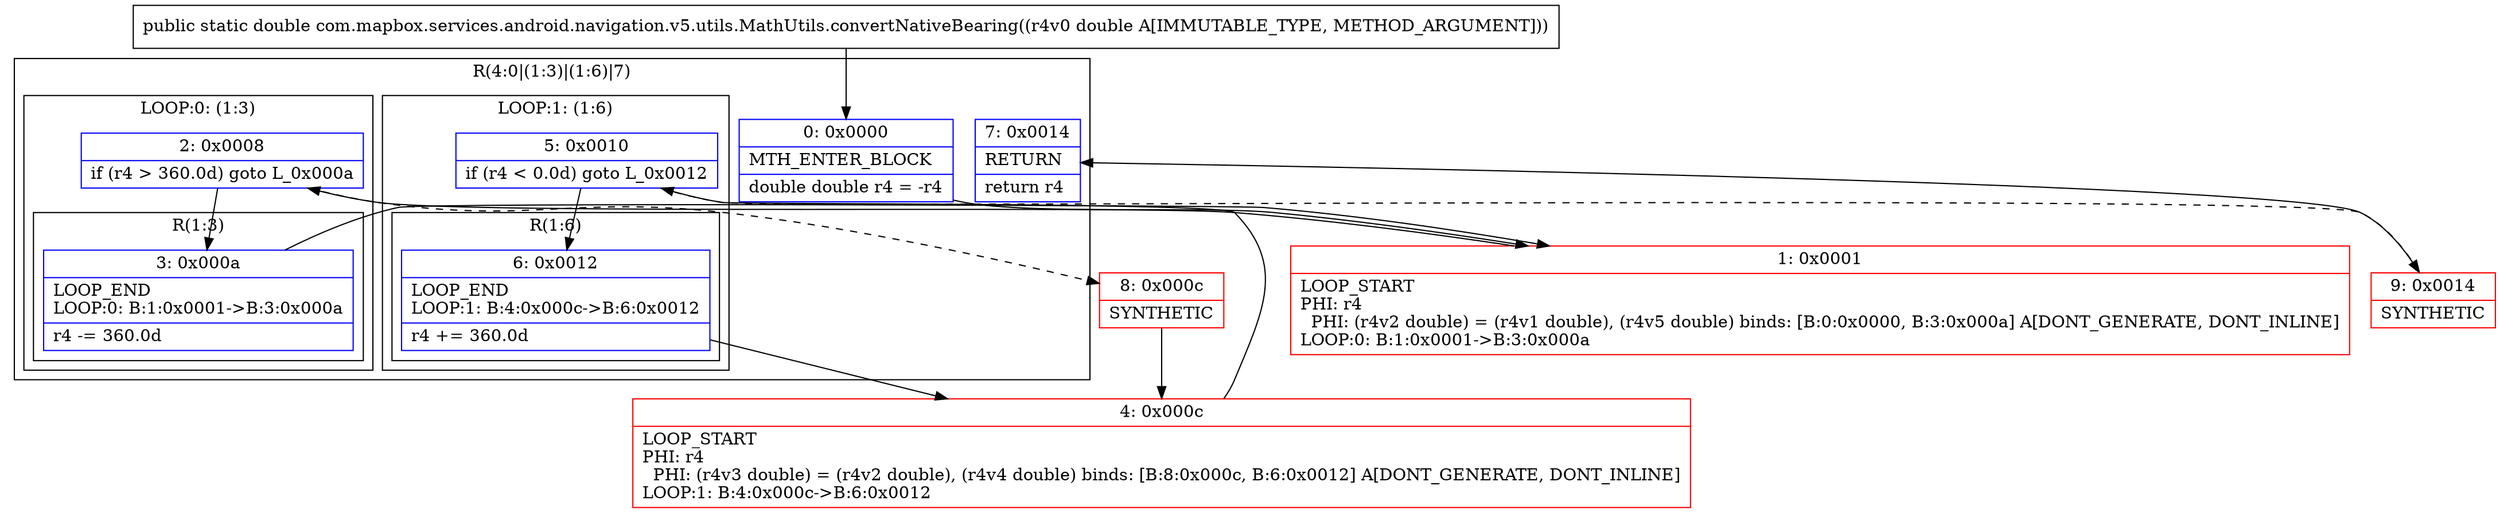 digraph "CFG forcom.mapbox.services.android.navigation.v5.utils.MathUtils.convertNativeBearing(D)D" {
subgraph cluster_Region_1302075144 {
label = "R(4:0|(1:3)|(1:6)|7)";
node [shape=record,color=blue];
Node_0 [shape=record,label="{0\:\ 0x0000|MTH_ENTER_BLOCK\l|double double r4 = \-r4\l}"];
subgraph cluster_LoopRegion_385137962 {
label = "LOOP:0: (1:3)";
node [shape=record,color=blue];
Node_2 [shape=record,label="{2\:\ 0x0008|if (r4 \> 360.0d) goto L_0x000a\l}"];
subgraph cluster_Region_800808788 {
label = "R(1:3)";
node [shape=record,color=blue];
Node_3 [shape=record,label="{3\:\ 0x000a|LOOP_END\lLOOP:0: B:1:0x0001\-\>B:3:0x000a\l|r4 \-= 360.0d\l}"];
}
}
subgraph cluster_LoopRegion_1006492843 {
label = "LOOP:1: (1:6)";
node [shape=record,color=blue];
Node_5 [shape=record,label="{5\:\ 0x0010|if (r4 \< 0.0d) goto L_0x0012\l}"];
subgraph cluster_Region_204886819 {
label = "R(1:6)";
node [shape=record,color=blue];
Node_6 [shape=record,label="{6\:\ 0x0012|LOOP_END\lLOOP:1: B:4:0x000c\-\>B:6:0x0012\l|r4 += 360.0d\l}"];
}
}
Node_7 [shape=record,label="{7\:\ 0x0014|RETURN\l|return r4\l}"];
}
Node_1 [shape=record,color=red,label="{1\:\ 0x0001|LOOP_START\lPHI: r4 \l  PHI: (r4v2 double) = (r4v1 double), (r4v5 double) binds: [B:0:0x0000, B:3:0x000a] A[DONT_GENERATE, DONT_INLINE]\lLOOP:0: B:1:0x0001\-\>B:3:0x000a\l}"];
Node_4 [shape=record,color=red,label="{4\:\ 0x000c|LOOP_START\lPHI: r4 \l  PHI: (r4v3 double) = (r4v2 double), (r4v4 double) binds: [B:8:0x000c, B:6:0x0012] A[DONT_GENERATE, DONT_INLINE]\lLOOP:1: B:4:0x000c\-\>B:6:0x0012\l}"];
Node_8 [shape=record,color=red,label="{8\:\ 0x000c|SYNTHETIC\l}"];
Node_9 [shape=record,color=red,label="{9\:\ 0x0014|SYNTHETIC\l}"];
MethodNode[shape=record,label="{public static double com.mapbox.services.android.navigation.v5.utils.MathUtils.convertNativeBearing((r4v0 double A[IMMUTABLE_TYPE, METHOD_ARGUMENT])) }"];
MethodNode -> Node_0;
Node_0 -> Node_1;
Node_2 -> Node_3;
Node_2 -> Node_8[style=dashed];
Node_3 -> Node_1;
Node_5 -> Node_6;
Node_5 -> Node_9[style=dashed];
Node_6 -> Node_4;
Node_1 -> Node_2;
Node_4 -> Node_5;
Node_8 -> Node_4;
Node_9 -> Node_7;
}

